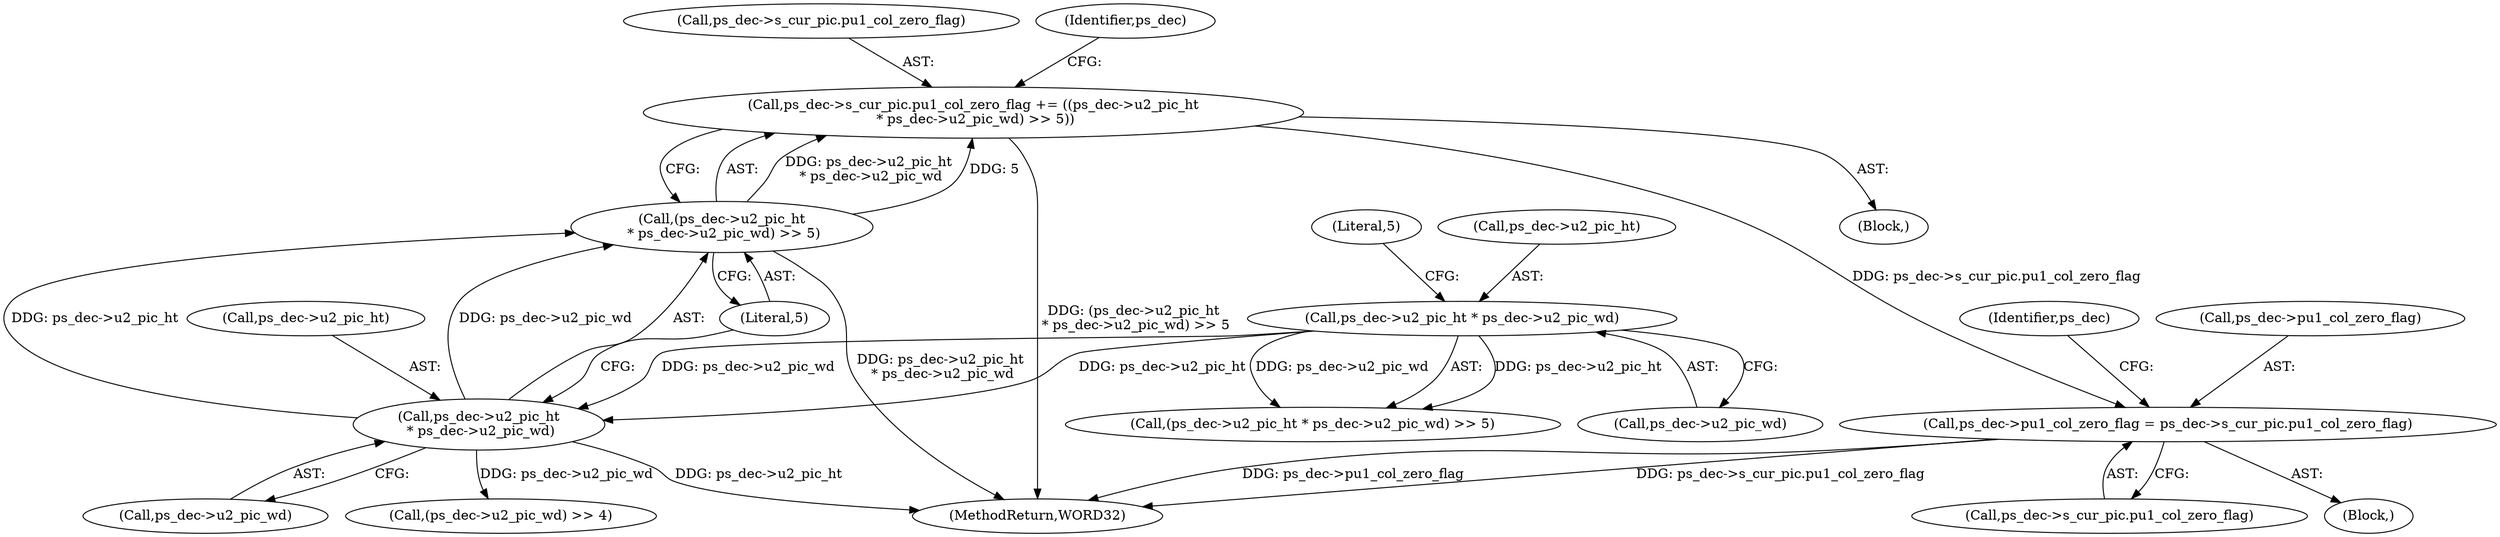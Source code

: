 digraph "0_Android_e629194c62a9a129ce378e08cb1059a8a53f1795_2@pointer" {
"1001258" [label="(Call,ps_dec->s_cur_pic.pu1_col_zero_flag += ((ps_dec->u2_pic_ht\n * ps_dec->u2_pic_wd) >> 5))"];
"1001264" [label="(Call,(ps_dec->u2_pic_ht\n * ps_dec->u2_pic_wd) >> 5)"];
"1001265" [label="(Call,ps_dec->u2_pic_ht\n * ps_dec->u2_pic_wd)"];
"1001250" [label="(Call,ps_dec->u2_pic_ht * ps_dec->u2_pic_wd)"];
"1001449" [label="(Call,ps_dec->pu1_col_zero_flag = ps_dec->s_cur_pic.pu1_col_zero_flag)"];
"1001257" [label="(Literal,5)"];
"1001269" [label="(Call,ps_dec->u2_pic_wd)"];
"1001453" [label="(Call,ps_dec->s_cur_pic.pu1_col_zero_flag)"];
"1001250" [label="(Call,ps_dec->u2_pic_ht * ps_dec->u2_pic_wd)"];
"1001259" [label="(Call,ps_dec->s_cur_pic.pu1_col_zero_flag)"];
"1001460" [label="(Identifier,ps_dec)"];
"1002052" [label="(MethodReturn,WORD32)"];
"1001449" [label="(Call,ps_dec->pu1_col_zero_flag = ps_dec->s_cur_pic.pu1_col_zero_flag)"];
"1001450" [label="(Call,ps_dec->pu1_col_zero_flag)"];
"1001249" [label="(Call,(ps_dec->u2_pic_ht * ps_dec->u2_pic_wd) >> 5)"];
"1001266" [label="(Call,ps_dec->u2_pic_ht)"];
"1000138" [label="(Block,)"];
"1001264" [label="(Call,(ps_dec->u2_pic_ht\n * ps_dec->u2_pic_wd) >> 5)"];
"1001265" [label="(Call,ps_dec->u2_pic_ht\n * ps_dec->u2_pic_wd)"];
"1001276" [label="(Identifier,ps_dec)"];
"1001272" [label="(Literal,5)"];
"1001251" [label="(Call,ps_dec->u2_pic_ht)"];
"1001254" [label="(Call,ps_dec->u2_pic_wd)"];
"1001258" [label="(Call,ps_dec->s_cur_pic.pu1_col_zero_flag += ((ps_dec->u2_pic_ht\n * ps_dec->u2_pic_wd) >> 5))"];
"1001206" [label="(Block,)"];
"1001654" [label="(Call,(ps_dec->u2_pic_wd) >> 4)"];
"1001258" -> "1001206"  [label="AST: "];
"1001258" -> "1001264"  [label="CFG: "];
"1001259" -> "1001258"  [label="AST: "];
"1001264" -> "1001258"  [label="AST: "];
"1001276" -> "1001258"  [label="CFG: "];
"1001258" -> "1002052"  [label="DDG: (ps_dec->u2_pic_ht\n * ps_dec->u2_pic_wd) >> 5"];
"1001264" -> "1001258"  [label="DDG: ps_dec->u2_pic_ht\n * ps_dec->u2_pic_wd"];
"1001264" -> "1001258"  [label="DDG: 5"];
"1001258" -> "1001449"  [label="DDG: ps_dec->s_cur_pic.pu1_col_zero_flag"];
"1001264" -> "1001272"  [label="CFG: "];
"1001265" -> "1001264"  [label="AST: "];
"1001272" -> "1001264"  [label="AST: "];
"1001264" -> "1002052"  [label="DDG: ps_dec->u2_pic_ht\n * ps_dec->u2_pic_wd"];
"1001265" -> "1001264"  [label="DDG: ps_dec->u2_pic_ht"];
"1001265" -> "1001264"  [label="DDG: ps_dec->u2_pic_wd"];
"1001265" -> "1001269"  [label="CFG: "];
"1001266" -> "1001265"  [label="AST: "];
"1001269" -> "1001265"  [label="AST: "];
"1001272" -> "1001265"  [label="CFG: "];
"1001265" -> "1002052"  [label="DDG: ps_dec->u2_pic_ht"];
"1001250" -> "1001265"  [label="DDG: ps_dec->u2_pic_ht"];
"1001250" -> "1001265"  [label="DDG: ps_dec->u2_pic_wd"];
"1001265" -> "1001654"  [label="DDG: ps_dec->u2_pic_wd"];
"1001250" -> "1001249"  [label="AST: "];
"1001250" -> "1001254"  [label="CFG: "];
"1001251" -> "1001250"  [label="AST: "];
"1001254" -> "1001250"  [label="AST: "];
"1001257" -> "1001250"  [label="CFG: "];
"1001250" -> "1001249"  [label="DDG: ps_dec->u2_pic_ht"];
"1001250" -> "1001249"  [label="DDG: ps_dec->u2_pic_wd"];
"1001449" -> "1000138"  [label="AST: "];
"1001449" -> "1001453"  [label="CFG: "];
"1001450" -> "1001449"  [label="AST: "];
"1001453" -> "1001449"  [label="AST: "];
"1001460" -> "1001449"  [label="CFG: "];
"1001449" -> "1002052"  [label="DDG: ps_dec->s_cur_pic.pu1_col_zero_flag"];
"1001449" -> "1002052"  [label="DDG: ps_dec->pu1_col_zero_flag"];
}

